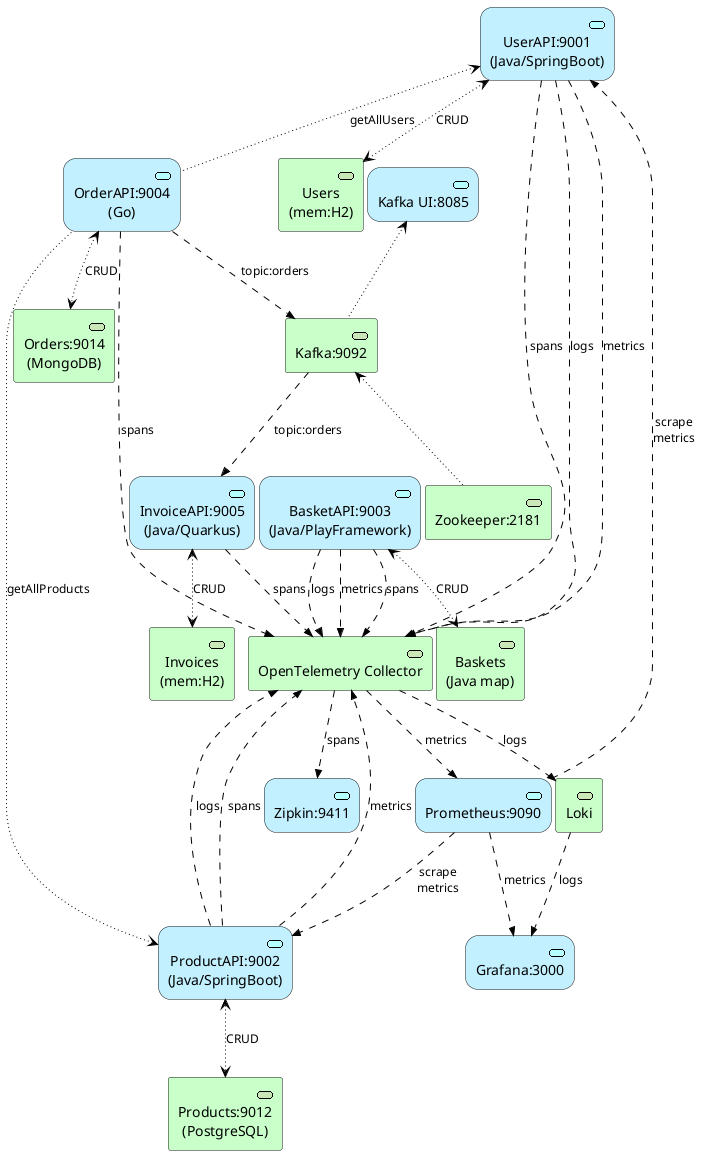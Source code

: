 @startuml Arch
skinparam nodesep 4
!include <archimate/Archimate>

archimate #Application "UserAPI:9001\n(Java/SpringBoot)" as UserAPI <<application-service>>
archimate #Application "ProductAPI:9002\n(Java/SpringBoot)" as ProductAPI <<application-service>>
archimate #Application "BasketAPI:9003\n(Java/PlayFramework)" as BasketAPI <<application-service>>
archimate #Application "OrderAPI:9004\n(Go)" as OrderAPI <<application-service>>
archimate #Application "InvoiceAPI:9005\n(Java/Quarkus)" as InvoiceAPI <<application-service>>

archimate #Technology "Users\n(mem:H2)" as UsersDB <<technology-service>>
archimate #Technology "Products:9012\n(PostgreSQL)" as ProductsDB <<technology-service>>
archimate #Technology "Baskets\n(Java map)" as BasketsDB <<technology-service>>
archimate #Technology "Orders:9014\n(MongoDB)" as OrdersDB <<technology-service>>
archimate #Technology "Kafka:9092" as Kafka <<technology-service>>
archimate #Technology "Zookeeper:2181" as Zookeeper <<technology-service>>
archimate #Technology "Invoices\n(mem:H2)" as InvoicesDB <<technology-service>>

archimate #Application "Zipkin:9411" as Zipkin <<application-service>>
archimate #Application "Grafana:3000" as Grafana <<application-service>>
archimate #Application "Prometheus:9090" as Prometheus <<application-service>>
archimate #Application "Kafka UI:8085" as KafkaUI <<application-service>>

archimate #Technology "OpenTelemetry Collector" as OTC <<technology-service>>
archimate #Technology Loki <<technology-service>>

Rel_Access_rw(UserAPI, UsersDB, CRUD)
Rel_Access_rw(ProductAPI, ProductsDB, CRUD)
Rel_Access_rw(BasketAPI, BasketsDB, CRUD)
Rel_Access_rw(OrderAPI, OrdersDB, CRUD)
Rel_Access_rw(InvoiceAPI, InvoicesDB, CRUD)

Rel_Access_r(UserAPI, OrderAPI, getAllUsers)
Rel_Access_r(ProductAPI, OrderAPI, getAllProducts)

Rel_Access_r(KafkaUI, Kafka)
Rel_Access_r(Kafka, Zookeeper)
Rel_Flow(OrderAPI, Kafka, topic:orders)
Rel_Flow(Kafka, InvoiceAPI, topic:orders)

Rel_Flow(UserAPI, OTC, logs)
Rel_Flow(UserAPI, OTC, metrics)
Rel_Flow(UserAPI, OTC, spans)

Rel_Flow(ProductAPI, OTC, logs)
Rel_Flow(ProductAPI, OTC, metrics)
Rel_Flow(ProductAPI, OTC, spans)

Rel_Flow(BasketAPI, OTC, logs)
Rel_Flow(BasketAPI, OTC, metrics)
Rel_Flow(BasketAPI, OTC, spans)

Rel_Flow(OrderAPI, OTC, spans)

Rel_Flow(InvoiceAPI, OTC, spans)

Rel_Flow(Prometheus, UserAPI, "scrape\nmetrics")
Rel_Flow(Prometheus, ProductAPI, "scrape\nmetrics")

Rel_Flow(OTC, Loki, logs)
Rel_Flow(Loki, Grafana, logs)
Rel_Flow(OTC, Prometheus, metrics)
Rel_Flow(Prometheus, Grafana, metrics)
Rel_Flow(OTC, Zipkin, spans)

@enduml